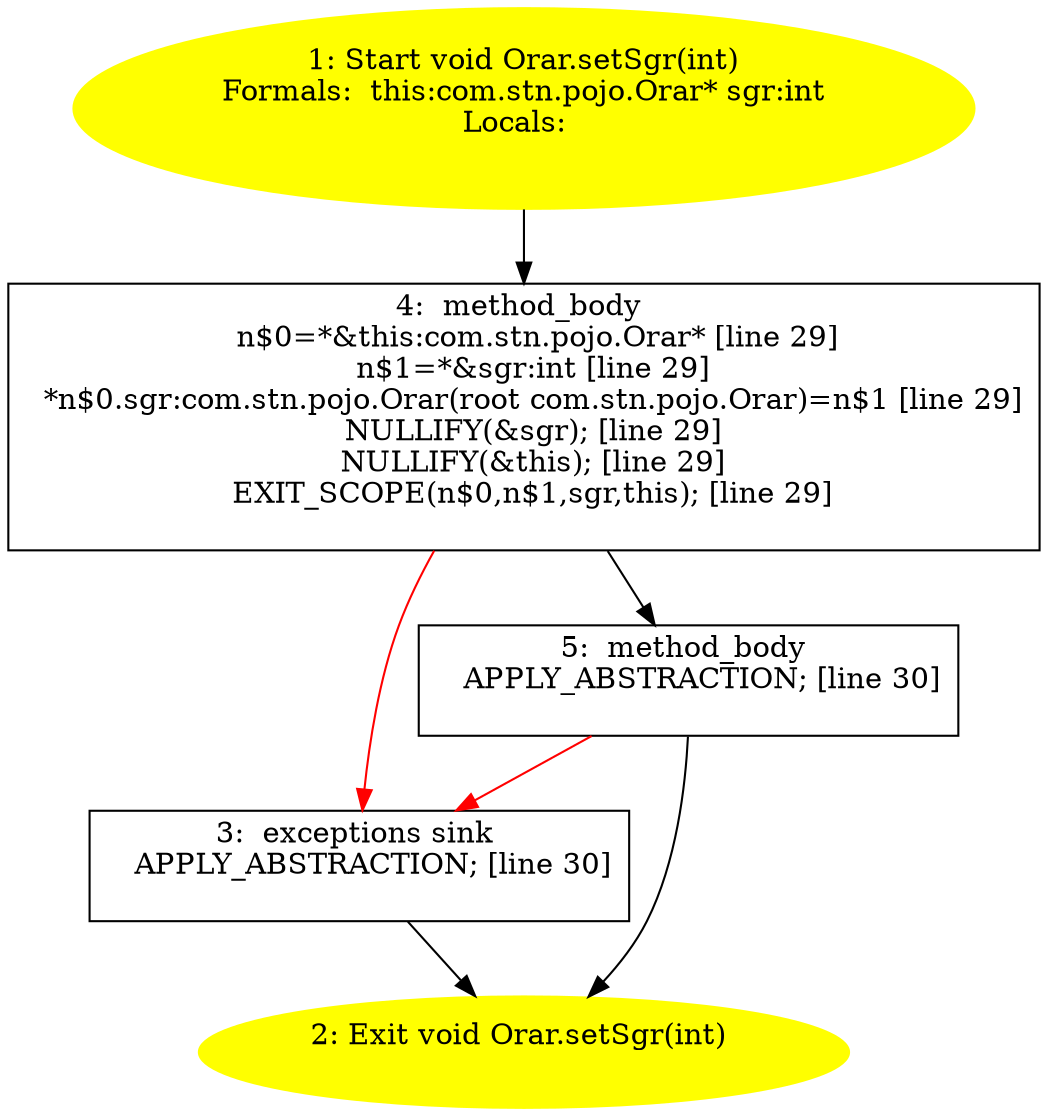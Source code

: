 /* @generated */
digraph cfg {
"com.stn.pojo.Orar.setSgr(int):void.65094bf274b788975491b1d2a07227aa_1" [label="1: Start void Orar.setSgr(int)\nFormals:  this:com.stn.pojo.Orar* sgr:int\nLocals:  \n  " color=yellow style=filled]
	

	 "com.stn.pojo.Orar.setSgr(int):void.65094bf274b788975491b1d2a07227aa_1" -> "com.stn.pojo.Orar.setSgr(int):void.65094bf274b788975491b1d2a07227aa_4" ;
"com.stn.pojo.Orar.setSgr(int):void.65094bf274b788975491b1d2a07227aa_2" [label="2: Exit void Orar.setSgr(int) \n  " color=yellow style=filled]
	

"com.stn.pojo.Orar.setSgr(int):void.65094bf274b788975491b1d2a07227aa_3" [label="3:  exceptions sink \n   APPLY_ABSTRACTION; [line 30]\n " shape="box"]
	

	 "com.stn.pojo.Orar.setSgr(int):void.65094bf274b788975491b1d2a07227aa_3" -> "com.stn.pojo.Orar.setSgr(int):void.65094bf274b788975491b1d2a07227aa_2" ;
"com.stn.pojo.Orar.setSgr(int):void.65094bf274b788975491b1d2a07227aa_4" [label="4:  method_body \n   n$0=*&this:com.stn.pojo.Orar* [line 29]\n  n$1=*&sgr:int [line 29]\n  *n$0.sgr:com.stn.pojo.Orar(root com.stn.pojo.Orar)=n$1 [line 29]\n  NULLIFY(&sgr); [line 29]\n  NULLIFY(&this); [line 29]\n  EXIT_SCOPE(n$0,n$1,sgr,this); [line 29]\n " shape="box"]
	

	 "com.stn.pojo.Orar.setSgr(int):void.65094bf274b788975491b1d2a07227aa_4" -> "com.stn.pojo.Orar.setSgr(int):void.65094bf274b788975491b1d2a07227aa_5" ;
	 "com.stn.pojo.Orar.setSgr(int):void.65094bf274b788975491b1d2a07227aa_4" -> "com.stn.pojo.Orar.setSgr(int):void.65094bf274b788975491b1d2a07227aa_3" [color="red" ];
"com.stn.pojo.Orar.setSgr(int):void.65094bf274b788975491b1d2a07227aa_5" [label="5:  method_body \n   APPLY_ABSTRACTION; [line 30]\n " shape="box"]
	

	 "com.stn.pojo.Orar.setSgr(int):void.65094bf274b788975491b1d2a07227aa_5" -> "com.stn.pojo.Orar.setSgr(int):void.65094bf274b788975491b1d2a07227aa_2" ;
	 "com.stn.pojo.Orar.setSgr(int):void.65094bf274b788975491b1d2a07227aa_5" -> "com.stn.pojo.Orar.setSgr(int):void.65094bf274b788975491b1d2a07227aa_3" [color="red" ];
}
